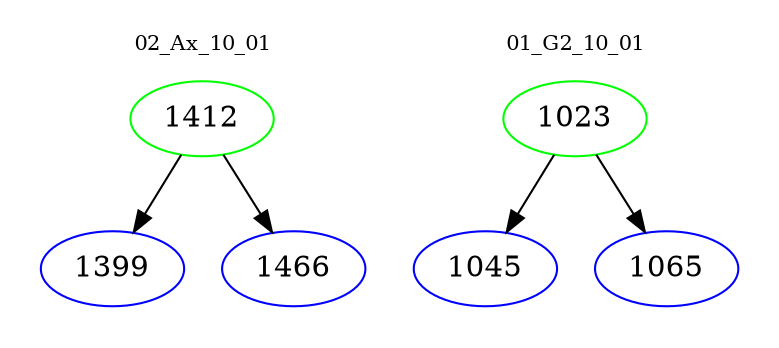 digraph{
subgraph cluster_0 {
color = white
label = "02_Ax_10_01";
fontsize=10;
T0_1412 [label="1412", color="green"]
T0_1412 -> T0_1399 [color="black"]
T0_1399 [label="1399", color="blue"]
T0_1412 -> T0_1466 [color="black"]
T0_1466 [label="1466", color="blue"]
}
subgraph cluster_1 {
color = white
label = "01_G2_10_01";
fontsize=10;
T1_1023 [label="1023", color="green"]
T1_1023 -> T1_1045 [color="black"]
T1_1045 [label="1045", color="blue"]
T1_1023 -> T1_1065 [color="black"]
T1_1065 [label="1065", color="blue"]
}
}
